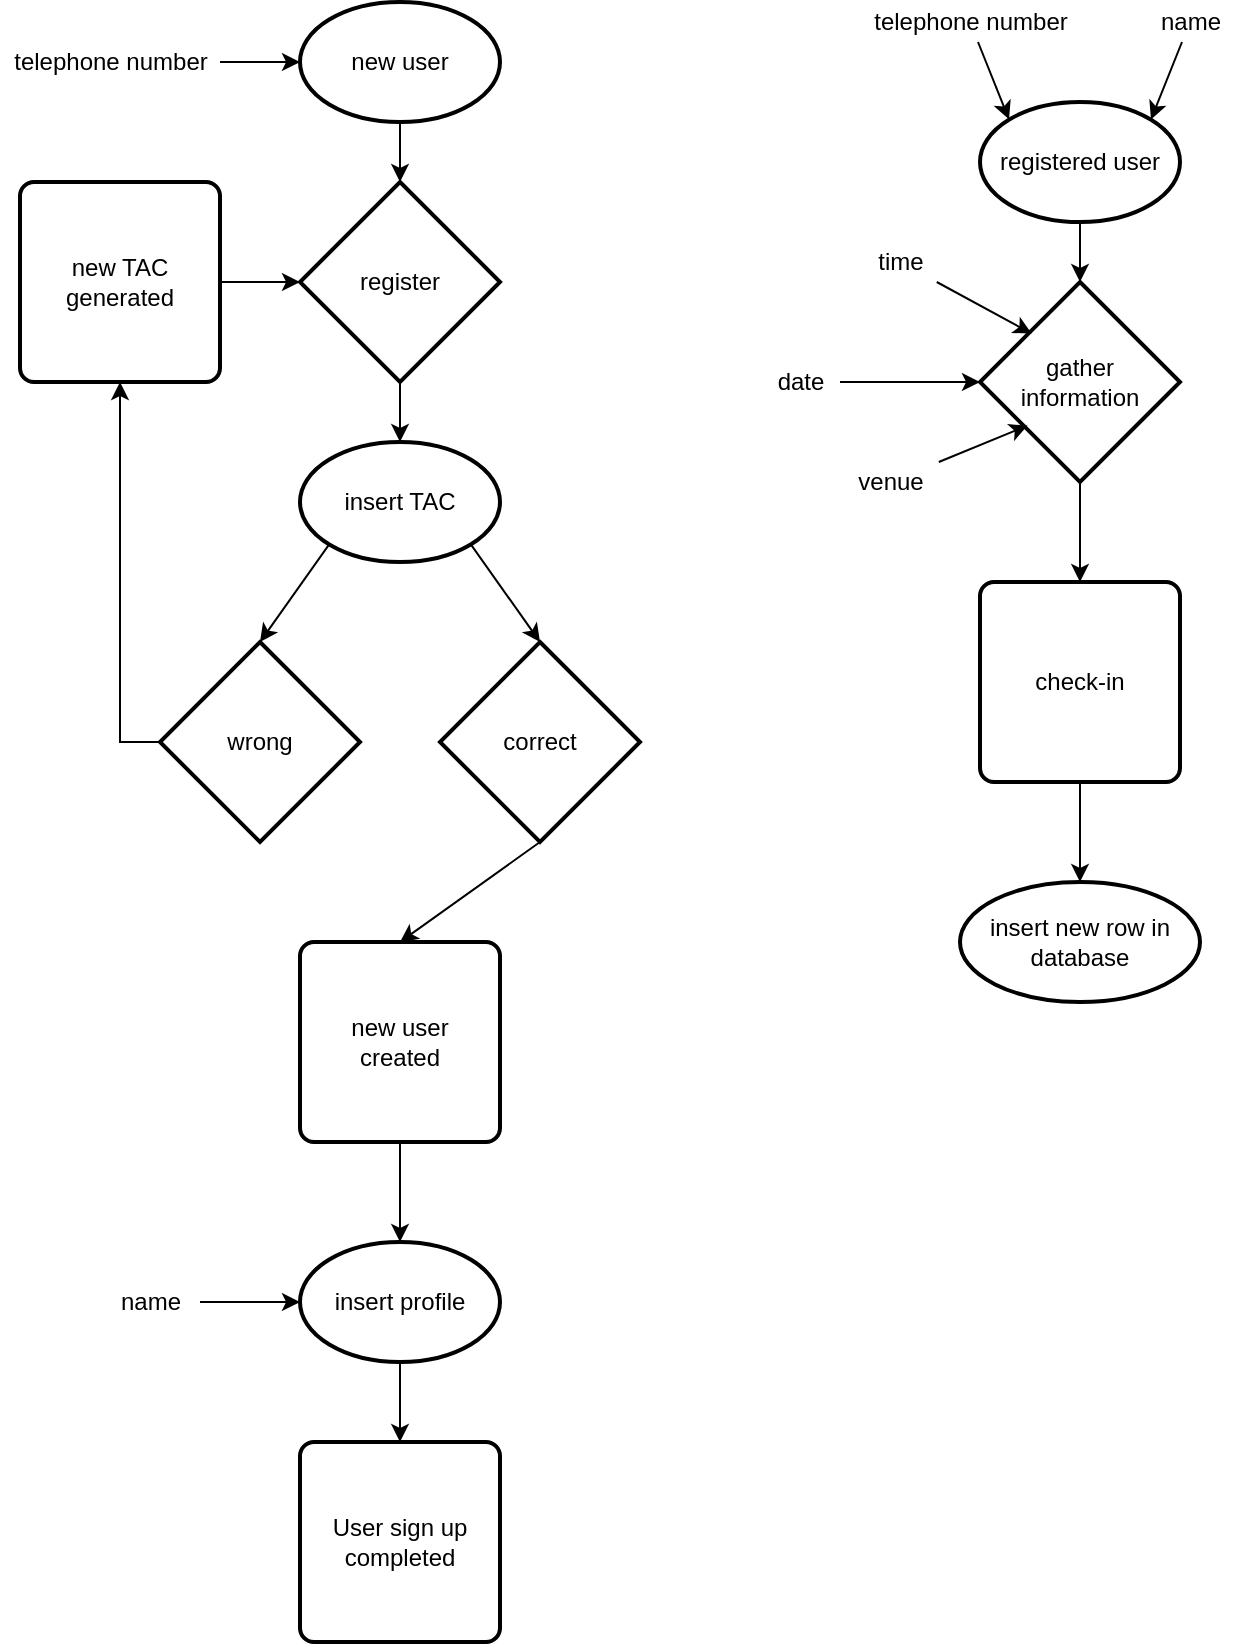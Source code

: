 <mxfile version="15.5.9" type="github">
  <diagram id="zEPgGQICjBZK3FAHIgkG" name="Page-1">
    <mxGraphModel dx="2156" dy="812" grid="1" gridSize="10" guides="1" tooltips="1" connect="1" arrows="1" fold="1" page="1" pageScale="1" pageWidth="850" pageHeight="3000" math="0" shadow="0">
      <root>
        <mxCell id="0" />
        <mxCell id="1" parent="0" />
        <mxCell id="8RlV57odAX088j-z811t-10" style="edgeStyle=orthogonalEdgeStyle;rounded=0;orthogonalLoop=1;jettySize=auto;html=1;exitX=0.5;exitY=1;exitDx=0;exitDy=0;exitPerimeter=0;entryX=0.5;entryY=0;entryDx=0;entryDy=0;entryPerimeter=0;" edge="1" parent="1" source="8RlV57odAX088j-z811t-1" target="8RlV57odAX088j-z811t-2">
          <mxGeometry relative="1" as="geometry" />
        </mxCell>
        <mxCell id="8RlV57odAX088j-z811t-1" value="new user" style="strokeWidth=2;html=1;shape=mxgraph.flowchart.start_1;whiteSpace=wrap;" vertex="1" parent="1">
          <mxGeometry x="120" y="60" width="100" height="60" as="geometry" />
        </mxCell>
        <mxCell id="8RlV57odAX088j-z811t-12" style="edgeStyle=orthogonalEdgeStyle;rounded=0;orthogonalLoop=1;jettySize=auto;html=1;exitX=0.5;exitY=1;exitDx=0;exitDy=0;exitPerimeter=0;entryX=0.5;entryY=0;entryDx=0;entryDy=0;entryPerimeter=0;" edge="1" parent="1" source="8RlV57odAX088j-z811t-2" target="8RlV57odAX088j-z811t-7">
          <mxGeometry relative="1" as="geometry" />
        </mxCell>
        <mxCell id="8RlV57odAX088j-z811t-2" value="register" style="strokeWidth=2;html=1;shape=mxgraph.flowchart.decision;whiteSpace=wrap;" vertex="1" parent="1">
          <mxGeometry x="120" y="150" width="100" height="100" as="geometry" />
        </mxCell>
        <mxCell id="8RlV57odAX088j-z811t-16" style="rounded=0;orthogonalLoop=1;jettySize=auto;html=1;exitX=0.5;exitY=1;exitDx=0;exitDy=0;exitPerimeter=0;entryX=0.5;entryY=0;entryDx=0;entryDy=0;" edge="1" parent="1" source="8RlV57odAX088j-z811t-4" target="8RlV57odAX088j-z811t-9">
          <mxGeometry relative="1" as="geometry" />
        </mxCell>
        <mxCell id="8RlV57odAX088j-z811t-4" value="correct" style="strokeWidth=2;html=1;shape=mxgraph.flowchart.decision;whiteSpace=wrap;" vertex="1" parent="1">
          <mxGeometry x="190" y="380" width="100" height="100" as="geometry" />
        </mxCell>
        <mxCell id="8RlV57odAX088j-z811t-15" style="edgeStyle=orthogonalEdgeStyle;rounded=0;orthogonalLoop=1;jettySize=auto;html=1;exitX=0;exitY=0.5;exitDx=0;exitDy=0;exitPerimeter=0;entryX=0.5;entryY=1;entryDx=0;entryDy=0;" edge="1" parent="1" source="8RlV57odAX088j-z811t-5" target="8RlV57odAX088j-z811t-8">
          <mxGeometry relative="1" as="geometry" />
        </mxCell>
        <mxCell id="8RlV57odAX088j-z811t-5" value="wrong" style="strokeWidth=2;html=1;shape=mxgraph.flowchart.decision;whiteSpace=wrap;" vertex="1" parent="1">
          <mxGeometry x="50" y="380" width="100" height="100" as="geometry" />
        </mxCell>
        <mxCell id="8RlV57odAX088j-z811t-13" style="rounded=0;orthogonalLoop=1;jettySize=auto;html=1;exitX=0.855;exitY=0.855;exitDx=0;exitDy=0;exitPerimeter=0;entryX=0.5;entryY=0;entryDx=0;entryDy=0;entryPerimeter=0;" edge="1" parent="1" source="8RlV57odAX088j-z811t-7" target="8RlV57odAX088j-z811t-4">
          <mxGeometry relative="1" as="geometry" />
        </mxCell>
        <mxCell id="8RlV57odAX088j-z811t-14" style="edgeStyle=none;rounded=0;orthogonalLoop=1;jettySize=auto;html=1;exitX=0.145;exitY=0.855;exitDx=0;exitDy=0;exitPerimeter=0;entryX=0.5;entryY=0;entryDx=0;entryDy=0;entryPerimeter=0;" edge="1" parent="1" source="8RlV57odAX088j-z811t-7" target="8RlV57odAX088j-z811t-5">
          <mxGeometry relative="1" as="geometry" />
        </mxCell>
        <mxCell id="8RlV57odAX088j-z811t-7" value="insert TAC" style="strokeWidth=2;html=1;shape=mxgraph.flowchart.start_1;whiteSpace=wrap;" vertex="1" parent="1">
          <mxGeometry x="120" y="280" width="100" height="60" as="geometry" />
        </mxCell>
        <mxCell id="8RlV57odAX088j-z811t-11" style="edgeStyle=orthogonalEdgeStyle;rounded=0;orthogonalLoop=1;jettySize=auto;html=1;exitX=1;exitY=0.5;exitDx=0;exitDy=0;entryX=0;entryY=0.5;entryDx=0;entryDy=0;entryPerimeter=0;" edge="1" parent="1" source="8RlV57odAX088j-z811t-8" target="8RlV57odAX088j-z811t-2">
          <mxGeometry relative="1" as="geometry" />
        </mxCell>
        <mxCell id="8RlV57odAX088j-z811t-8" value="&lt;span&gt;new TAC generated&lt;/span&gt;" style="rounded=1;whiteSpace=wrap;html=1;absoluteArcSize=1;arcSize=14;strokeWidth=2;" vertex="1" parent="1">
          <mxGeometry x="-20" y="150" width="100" height="100" as="geometry" />
        </mxCell>
        <mxCell id="8RlV57odAX088j-z811t-18" style="edgeStyle=none;rounded=0;orthogonalLoop=1;jettySize=auto;html=1;" edge="1" parent="1" source="8RlV57odAX088j-z811t-9" target="8RlV57odAX088j-z811t-17">
          <mxGeometry relative="1" as="geometry" />
        </mxCell>
        <mxCell id="8RlV57odAX088j-z811t-9" value="new user &lt;br&gt;created" style="rounded=1;whiteSpace=wrap;html=1;absoluteArcSize=1;arcSize=14;strokeWidth=2;" vertex="1" parent="1">
          <mxGeometry x="120" y="530" width="100" height="100" as="geometry" />
        </mxCell>
        <mxCell id="8RlV57odAX088j-z811t-20" style="edgeStyle=none;rounded=0;orthogonalLoop=1;jettySize=auto;html=1;exitX=0.5;exitY=1;exitDx=0;exitDy=0;exitPerimeter=0;entryX=0.5;entryY=0;entryDx=0;entryDy=0;" edge="1" parent="1" source="8RlV57odAX088j-z811t-17" target="8RlV57odAX088j-z811t-19">
          <mxGeometry relative="1" as="geometry" />
        </mxCell>
        <mxCell id="8RlV57odAX088j-z811t-17" value="insert profile" style="strokeWidth=2;html=1;shape=mxgraph.flowchart.start_1;whiteSpace=wrap;" vertex="1" parent="1">
          <mxGeometry x="120" y="680" width="100" height="60" as="geometry" />
        </mxCell>
        <mxCell id="8RlV57odAX088j-z811t-19" value="User sign up completed" style="rounded=1;whiteSpace=wrap;html=1;absoluteArcSize=1;arcSize=14;strokeWidth=2;" vertex="1" parent="1">
          <mxGeometry x="120" y="780" width="100" height="100" as="geometry" />
        </mxCell>
        <mxCell id="8RlV57odAX088j-z811t-23" style="edgeStyle=none;rounded=0;orthogonalLoop=1;jettySize=auto;html=1;entryX=0;entryY=0.5;entryDx=0;entryDy=0;entryPerimeter=0;" edge="1" parent="1" source="8RlV57odAX088j-z811t-22" target="8RlV57odAX088j-z811t-1">
          <mxGeometry relative="1" as="geometry" />
        </mxCell>
        <mxCell id="8RlV57odAX088j-z811t-22" value="telephone number" style="text;html=1;resizable=0;autosize=1;align=center;verticalAlign=middle;points=[];fillColor=none;strokeColor=none;rounded=0;" vertex="1" parent="1">
          <mxGeometry x="-30" y="80" width="110" height="20" as="geometry" />
        </mxCell>
        <mxCell id="8RlV57odAX088j-z811t-25" style="edgeStyle=none;rounded=0;orthogonalLoop=1;jettySize=auto;html=1;entryX=0;entryY=0.5;entryDx=0;entryDy=0;entryPerimeter=0;" edge="1" parent="1" source="8RlV57odAX088j-z811t-24" target="8RlV57odAX088j-z811t-17">
          <mxGeometry relative="1" as="geometry" />
        </mxCell>
        <mxCell id="8RlV57odAX088j-z811t-24" value="name" style="text;html=1;resizable=0;autosize=1;align=center;verticalAlign=middle;points=[];fillColor=none;strokeColor=none;rounded=0;" vertex="1" parent="1">
          <mxGeometry x="20" y="700" width="50" height="20" as="geometry" />
        </mxCell>
        <mxCell id="8RlV57odAX088j-z811t-28" style="edgeStyle=none;rounded=0;orthogonalLoop=1;jettySize=auto;html=1;" edge="1" parent="1" source="8RlV57odAX088j-z811t-26" target="8RlV57odAX088j-z811t-27">
          <mxGeometry relative="1" as="geometry" />
        </mxCell>
        <mxCell id="8RlV57odAX088j-z811t-26" value="registered user" style="strokeWidth=2;html=1;shape=mxgraph.flowchart.start_1;whiteSpace=wrap;" vertex="1" parent="1">
          <mxGeometry x="460" y="110" width="100" height="60" as="geometry" />
        </mxCell>
        <mxCell id="8RlV57odAX088j-z811t-39" style="edgeStyle=none;rounded=0;orthogonalLoop=1;jettySize=auto;html=1;entryX=0.5;entryY=0;entryDx=0;entryDy=0;" edge="1" parent="1" source="8RlV57odAX088j-z811t-27" target="8RlV57odAX088j-z811t-38">
          <mxGeometry relative="1" as="geometry" />
        </mxCell>
        <mxCell id="8RlV57odAX088j-z811t-27" value="gather &lt;br&gt;information" style="strokeWidth=2;html=1;shape=mxgraph.flowchart.decision;whiteSpace=wrap;" vertex="1" parent="1">
          <mxGeometry x="460" y="200" width="100" height="100" as="geometry" />
        </mxCell>
        <mxCell id="8RlV57odAX088j-z811t-37" style="edgeStyle=none;rounded=0;orthogonalLoop=1;jettySize=auto;html=1;entryX=0.145;entryY=0.145;entryDx=0;entryDy=0;entryPerimeter=0;" edge="1" parent="1" source="8RlV57odAX088j-z811t-29" target="8RlV57odAX088j-z811t-26">
          <mxGeometry relative="1" as="geometry" />
        </mxCell>
        <mxCell id="8RlV57odAX088j-z811t-29" value="telephone number" style="text;html=1;resizable=0;autosize=1;align=center;verticalAlign=middle;points=[];fillColor=none;strokeColor=none;rounded=0;" vertex="1" parent="1">
          <mxGeometry x="400" y="60" width="110" height="20" as="geometry" />
        </mxCell>
        <mxCell id="8RlV57odAX088j-z811t-36" style="edgeStyle=none;rounded=0;orthogonalLoop=1;jettySize=auto;html=1;entryX=0.855;entryY=0.145;entryDx=0;entryDy=0;entryPerimeter=0;" edge="1" parent="1" source="8RlV57odAX088j-z811t-30" target="8RlV57odAX088j-z811t-26">
          <mxGeometry relative="1" as="geometry" />
        </mxCell>
        <mxCell id="8RlV57odAX088j-z811t-30" value="name" style="text;html=1;resizable=0;autosize=1;align=center;verticalAlign=middle;points=[];fillColor=none;strokeColor=none;rounded=0;" vertex="1" parent="1">
          <mxGeometry x="540" y="60" width="50" height="20" as="geometry" />
        </mxCell>
        <mxCell id="8RlV57odAX088j-z811t-41" value="" style="edgeStyle=none;rounded=0;orthogonalLoop=1;jettySize=auto;html=1;" edge="1" parent="1" source="8RlV57odAX088j-z811t-38" target="8RlV57odAX088j-z811t-40">
          <mxGeometry relative="1" as="geometry" />
        </mxCell>
        <mxCell id="8RlV57odAX088j-z811t-38" value="&lt;span&gt;check-in&lt;/span&gt;" style="rounded=1;whiteSpace=wrap;html=1;absoluteArcSize=1;arcSize=14;strokeWidth=2;" vertex="1" parent="1">
          <mxGeometry x="460" y="350" width="100" height="100" as="geometry" />
        </mxCell>
        <mxCell id="8RlV57odAX088j-z811t-40" value="insert new row in database" style="ellipse;whiteSpace=wrap;html=1;rounded=1;strokeWidth=2;arcSize=14;" vertex="1" parent="1">
          <mxGeometry x="450" y="500" width="120" height="60" as="geometry" />
        </mxCell>
        <mxCell id="8RlV57odAX088j-z811t-47" style="edgeStyle=none;rounded=0;orthogonalLoop=1;jettySize=auto;html=1;entryX=0.258;entryY=0.258;entryDx=0;entryDy=0;entryPerimeter=0;" edge="1" parent="1" source="8RlV57odAX088j-z811t-42" target="8RlV57odAX088j-z811t-27">
          <mxGeometry relative="1" as="geometry" />
        </mxCell>
        <mxCell id="8RlV57odAX088j-z811t-42" value="time" style="text;html=1;resizable=0;autosize=1;align=center;verticalAlign=middle;points=[];fillColor=none;strokeColor=none;rounded=0;" vertex="1" parent="1">
          <mxGeometry x="400" y="180" width="40" height="20" as="geometry" />
        </mxCell>
        <mxCell id="8RlV57odAX088j-z811t-46" style="edgeStyle=none;rounded=0;orthogonalLoop=1;jettySize=auto;html=1;entryX=0;entryY=0.5;entryDx=0;entryDy=0;entryPerimeter=0;" edge="1" parent="1" source="8RlV57odAX088j-z811t-43" target="8RlV57odAX088j-z811t-27">
          <mxGeometry relative="1" as="geometry" />
        </mxCell>
        <mxCell id="8RlV57odAX088j-z811t-43" value="date" style="text;html=1;resizable=0;autosize=1;align=center;verticalAlign=middle;points=[];fillColor=none;strokeColor=none;rounded=0;" vertex="1" parent="1">
          <mxGeometry x="350" y="240" width="40" height="20" as="geometry" />
        </mxCell>
        <mxCell id="8RlV57odAX088j-z811t-45" style="edgeStyle=none;rounded=0;orthogonalLoop=1;jettySize=auto;html=1;entryX=0.238;entryY=0.718;entryDx=0;entryDy=0;entryPerimeter=0;" edge="1" parent="1" source="8RlV57odAX088j-z811t-44" target="8RlV57odAX088j-z811t-27">
          <mxGeometry relative="1" as="geometry" />
        </mxCell>
        <mxCell id="8RlV57odAX088j-z811t-44" value="venue" style="text;html=1;resizable=0;autosize=1;align=center;verticalAlign=middle;points=[];fillColor=none;strokeColor=none;rounded=0;" vertex="1" parent="1">
          <mxGeometry x="390" y="290" width="50" height="20" as="geometry" />
        </mxCell>
      </root>
    </mxGraphModel>
  </diagram>
</mxfile>
